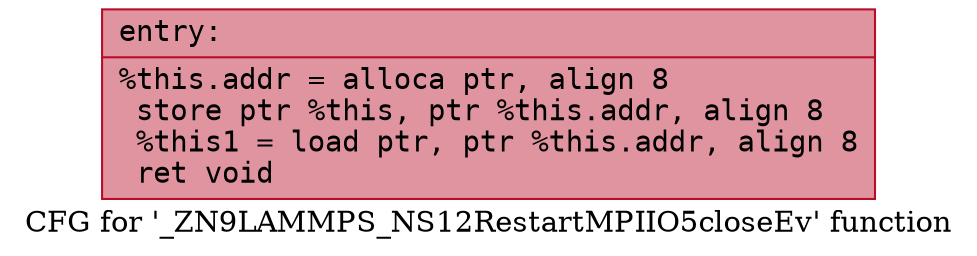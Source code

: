 digraph "CFG for '_ZN9LAMMPS_NS12RestartMPIIO5closeEv' function" {
	label="CFG for '_ZN9LAMMPS_NS12RestartMPIIO5closeEv' function";

	Node0x557ad5cc6650 [shape=record,color="#b70d28ff", style=filled, fillcolor="#b70d2870" fontname="Courier",label="{entry:\l|  %this.addr = alloca ptr, align 8\l  store ptr %this, ptr %this.addr, align 8\l  %this1 = load ptr, ptr %this.addr, align 8\l  ret void\l}"];
}
